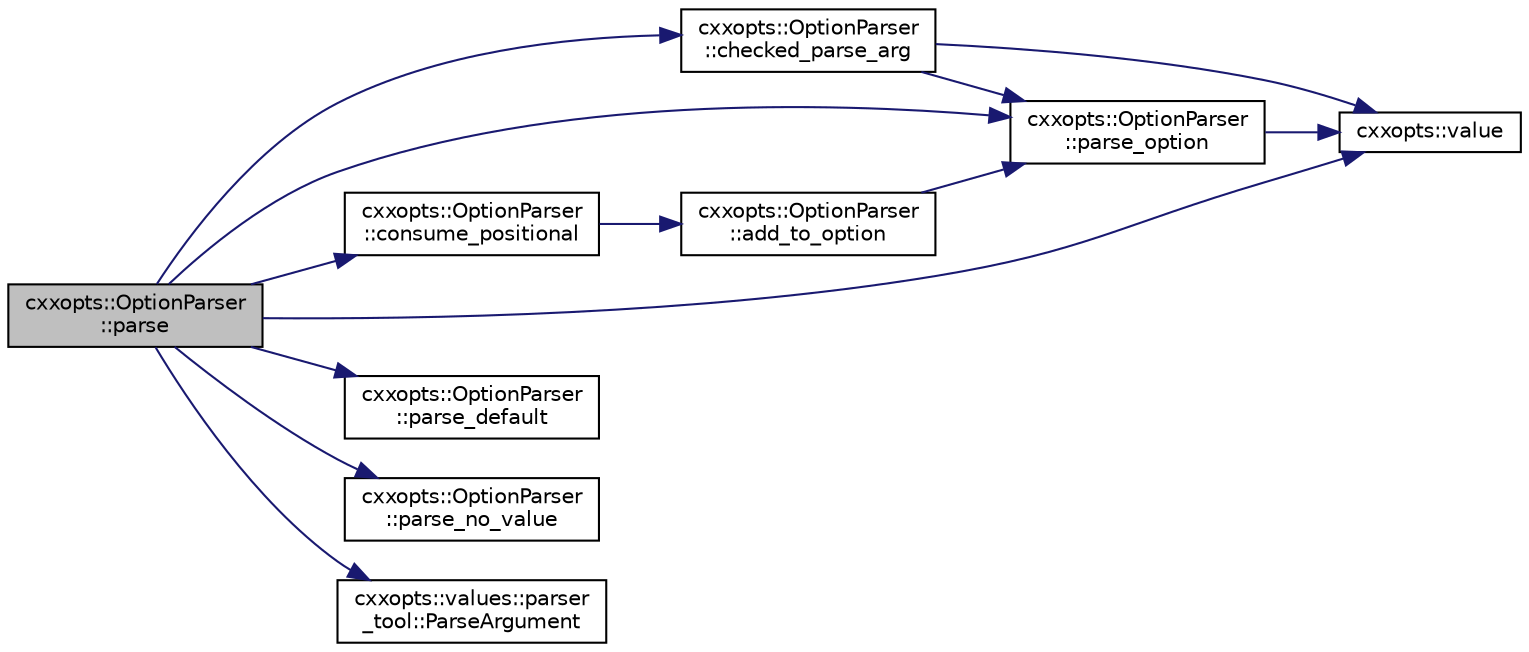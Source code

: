 digraph "cxxopts::OptionParser::parse"
{
 // LATEX_PDF_SIZE
  edge [fontname="Helvetica",fontsize="10",labelfontname="Helvetica",labelfontsize="10"];
  node [fontname="Helvetica",fontsize="10",shape=record];
  rankdir="LR";
  Node1 [label="cxxopts::OptionParser\l::parse",height=0.2,width=0.4,color="black", fillcolor="grey75", style="filled", fontcolor="black",tooltip=" "];
  Node1 -> Node2 [color="midnightblue",fontsize="10",style="solid",fontname="Helvetica"];
  Node2 [label="cxxopts::OptionParser\l::checked_parse_arg",height=0.2,width=0.4,color="black", fillcolor="white", style="filled",URL="$classcxxopts_1_1_option_parser.html#a0c093ba32746de7c3b08715eab961aff",tooltip=" "];
  Node2 -> Node3 [color="midnightblue",fontsize="10",style="solid",fontname="Helvetica"];
  Node3 [label="cxxopts::OptionParser\l::parse_option",height=0.2,width=0.4,color="black", fillcolor="white", style="filled",URL="$classcxxopts_1_1_option_parser.html#a07db7b6bb2095df7b75b50ed2311ffe5",tooltip=" "];
  Node3 -> Node4 [color="midnightblue",fontsize="10",style="solid",fontname="Helvetica"];
  Node4 [label="cxxopts::value",height=0.2,width=0.4,color="black", fillcolor="white", style="filled",URL="$namespacecxxopts.html#a6b58e451713ebbf12866c1cd8e0a66ab",tooltip=" "];
  Node2 -> Node4 [color="midnightblue",fontsize="10",style="solid",fontname="Helvetica"];
  Node1 -> Node5 [color="midnightblue",fontsize="10",style="solid",fontname="Helvetica"];
  Node5 [label="cxxopts::OptionParser\l::consume_positional",height=0.2,width=0.4,color="black", fillcolor="white", style="filled",URL="$classcxxopts_1_1_option_parser.html#a4d595d8f6f34760bc2248d1b96af53a4",tooltip=" "];
  Node5 -> Node6 [color="midnightblue",fontsize="10",style="solid",fontname="Helvetica"];
  Node6 [label="cxxopts::OptionParser\l::add_to_option",height=0.2,width=0.4,color="black", fillcolor="white", style="filled",URL="$classcxxopts_1_1_option_parser.html#a20b45a90265756b859aec3ebcbee8724",tooltip=" "];
  Node6 -> Node3 [color="midnightblue",fontsize="10",style="solid",fontname="Helvetica"];
  Node1 -> Node7 [color="midnightblue",fontsize="10",style="solid",fontname="Helvetica"];
  Node7 [label="cxxopts::OptionParser\l::parse_default",height=0.2,width=0.4,color="black", fillcolor="white", style="filled",URL="$classcxxopts_1_1_option_parser.html#a28026f132e532009842f11359fb08373",tooltip=" "];
  Node1 -> Node8 [color="midnightblue",fontsize="10",style="solid",fontname="Helvetica"];
  Node8 [label="cxxopts::OptionParser\l::parse_no_value",height=0.2,width=0.4,color="black", fillcolor="white", style="filled",URL="$classcxxopts_1_1_option_parser.html#a80bbe1ff81b5d39bf6fda208e95a0d04",tooltip=" "];
  Node1 -> Node3 [color="midnightblue",fontsize="10",style="solid",fontname="Helvetica"];
  Node1 -> Node9 [color="midnightblue",fontsize="10",style="solid",fontname="Helvetica"];
  Node9 [label="cxxopts::values::parser\l_tool::ParseArgument",height=0.2,width=0.4,color="black", fillcolor="white", style="filled",URL="$namespacecxxopts_1_1values_1_1parser__tool.html#a0c95fda26d85865d26182d1df061ed8a",tooltip=" "];
  Node1 -> Node4 [color="midnightblue",fontsize="10",style="solid",fontname="Helvetica"];
}

